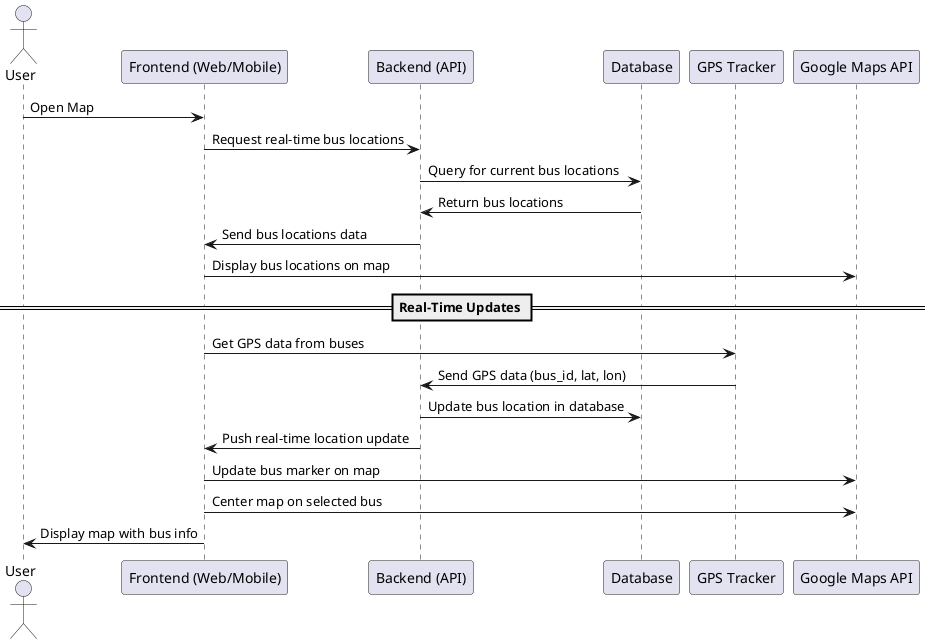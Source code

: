 @startuml
actor User
participant "Frontend (Web/Mobile)" as Frontend
participant "Backend (API)" as Backend
participant "Database" as DB
participant "GPS Tracker" as GPSTracker
participant "Google Maps API" as GoogleMaps

User -> Frontend : Open Map
Frontend -> Backend : Request real-time bus locations
Backend -> DB : Query for current bus locations
DB -> Backend : Return bus locations
Backend -> Frontend : Send bus locations data
Frontend -> GoogleMaps : Display bus locations on map

== Real-Time Updates ==
Frontend -> GPSTracker : Get GPS data from buses
GPSTracker -> Backend : Send GPS data (bus_id, lat, lon)
Backend -> DB : Update bus location in database
Backend -> Frontend : Push real-time location update
Frontend -> GoogleMaps : Update bus marker on map

Frontend -> GoogleMaps : Center map on selected bus
Frontend -> User : Display map with bus info
@enduml